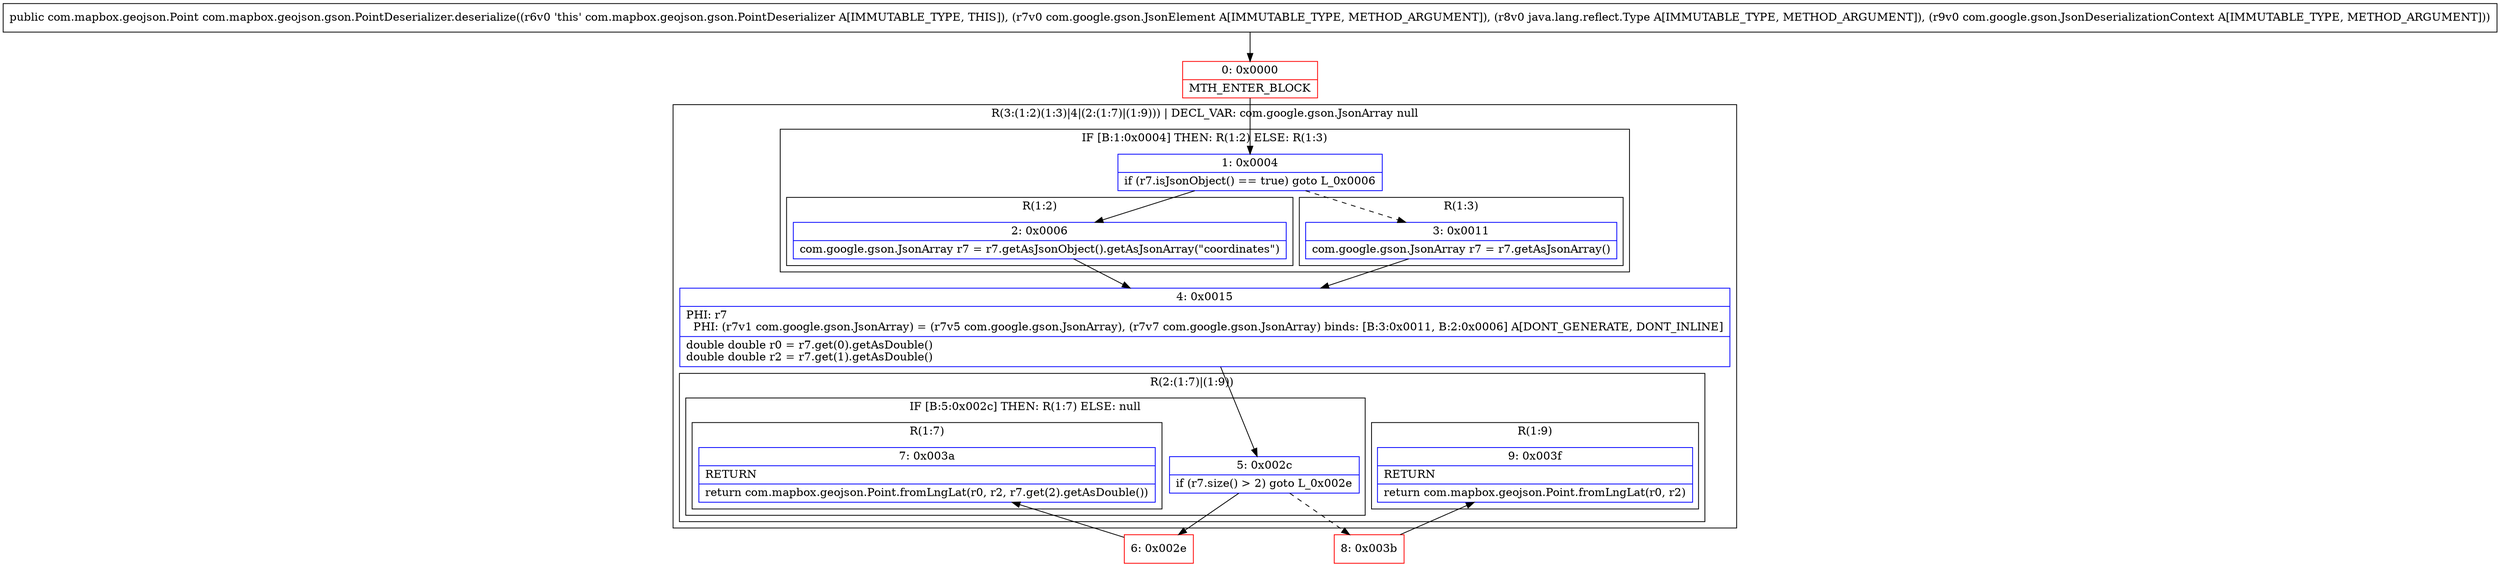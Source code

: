 digraph "CFG forcom.mapbox.geojson.gson.PointDeserializer.deserialize(Lcom\/google\/gson\/JsonElement;Ljava\/lang\/reflect\/Type;Lcom\/google\/gson\/JsonDeserializationContext;)Lcom\/mapbox\/geojson\/Point;" {
subgraph cluster_Region_423444734 {
label = "R(3:(1:2)(1:3)|4|(2:(1:7)|(1:9))) | DECL_VAR: com.google.gson.JsonArray null\l";
node [shape=record,color=blue];
subgraph cluster_IfRegion_1548607906 {
label = "IF [B:1:0x0004] THEN: R(1:2) ELSE: R(1:3)";
node [shape=record,color=blue];
Node_1 [shape=record,label="{1\:\ 0x0004|if (r7.isJsonObject() == true) goto L_0x0006\l}"];
subgraph cluster_Region_1059902059 {
label = "R(1:2)";
node [shape=record,color=blue];
Node_2 [shape=record,label="{2\:\ 0x0006|com.google.gson.JsonArray r7 = r7.getAsJsonObject().getAsJsonArray(\"coordinates\")\l}"];
}
subgraph cluster_Region_1841588593 {
label = "R(1:3)";
node [shape=record,color=blue];
Node_3 [shape=record,label="{3\:\ 0x0011|com.google.gson.JsonArray r7 = r7.getAsJsonArray()\l}"];
}
}
Node_4 [shape=record,label="{4\:\ 0x0015|PHI: r7 \l  PHI: (r7v1 com.google.gson.JsonArray) = (r7v5 com.google.gson.JsonArray), (r7v7 com.google.gson.JsonArray) binds: [B:3:0x0011, B:2:0x0006] A[DONT_GENERATE, DONT_INLINE]\l|double double r0 = r7.get(0).getAsDouble()\ldouble double r2 = r7.get(1).getAsDouble()\l}"];
subgraph cluster_Region_1985437239 {
label = "R(2:(1:7)|(1:9))";
node [shape=record,color=blue];
subgraph cluster_IfRegion_318305080 {
label = "IF [B:5:0x002c] THEN: R(1:7) ELSE: null";
node [shape=record,color=blue];
Node_5 [shape=record,label="{5\:\ 0x002c|if (r7.size() \> 2) goto L_0x002e\l}"];
subgraph cluster_Region_1761219476 {
label = "R(1:7)";
node [shape=record,color=blue];
Node_7 [shape=record,label="{7\:\ 0x003a|RETURN\l|return com.mapbox.geojson.Point.fromLngLat(r0, r2, r7.get(2).getAsDouble())\l}"];
}
}
subgraph cluster_Region_641425435 {
label = "R(1:9)";
node [shape=record,color=blue];
Node_9 [shape=record,label="{9\:\ 0x003f|RETURN\l|return com.mapbox.geojson.Point.fromLngLat(r0, r2)\l}"];
}
}
}
Node_0 [shape=record,color=red,label="{0\:\ 0x0000|MTH_ENTER_BLOCK\l}"];
Node_6 [shape=record,color=red,label="{6\:\ 0x002e}"];
Node_8 [shape=record,color=red,label="{8\:\ 0x003b}"];
MethodNode[shape=record,label="{public com.mapbox.geojson.Point com.mapbox.geojson.gson.PointDeserializer.deserialize((r6v0 'this' com.mapbox.geojson.gson.PointDeserializer A[IMMUTABLE_TYPE, THIS]), (r7v0 com.google.gson.JsonElement A[IMMUTABLE_TYPE, METHOD_ARGUMENT]), (r8v0 java.lang.reflect.Type A[IMMUTABLE_TYPE, METHOD_ARGUMENT]), (r9v0 com.google.gson.JsonDeserializationContext A[IMMUTABLE_TYPE, METHOD_ARGUMENT])) }"];
MethodNode -> Node_0;
Node_1 -> Node_2;
Node_1 -> Node_3[style=dashed];
Node_2 -> Node_4;
Node_3 -> Node_4;
Node_4 -> Node_5;
Node_5 -> Node_6;
Node_5 -> Node_8[style=dashed];
Node_0 -> Node_1;
Node_6 -> Node_7;
Node_8 -> Node_9;
}

